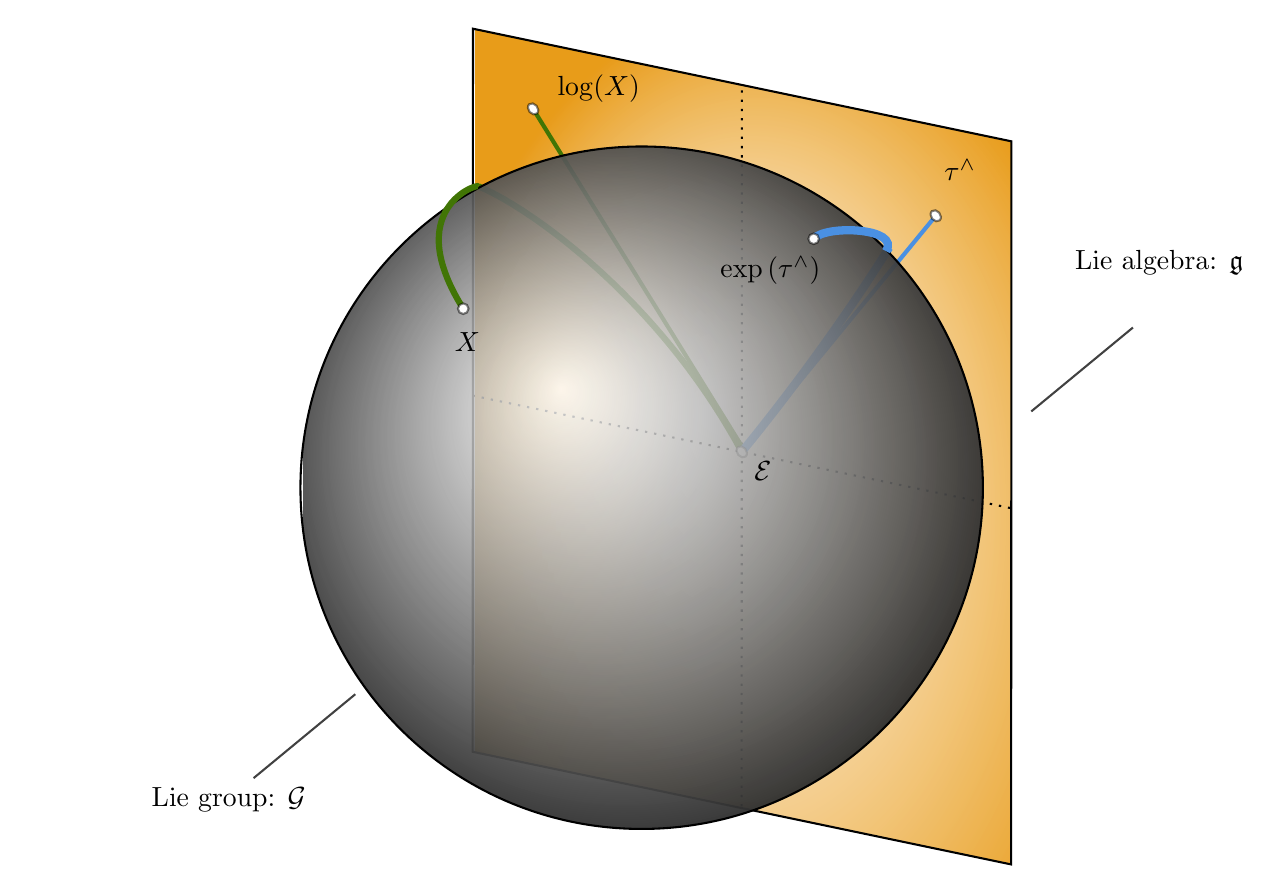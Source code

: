 

  
\tikzset {_jmsm729mj/.code = {\pgfsetadditionalshadetransform{ \pgftransformshift{\pgfpoint{93.13 bp } { -137.35 bp }  }  \pgftransformscale{1.34 }  }}}
\pgfdeclareradialshading{_8sko6kt84}{\pgfpoint{-72bp}{104bp}}{rgb(0bp)=(1,1,1);
rgb(0bp)=(1,1,1);
rgb(25bp)=(0.91,0.61,0.1);
rgb(400bp)=(0.91,0.61,0.1)}
\tikzset{_yiw1oumd4/.code = {\pgfsetadditionalshadetransform{\pgftransformshift{\pgfpoint{93.13 bp } { -137.35 bp }  }  \pgftransformscale{1.34 } }}}
\pgfdeclareradialshading{_y57ef5e1g} { \pgfpoint{-72bp} {104bp}} {color(0bp)=(transparent!30);
color(0bp)=(transparent!30);
color(25bp)=(transparent!0);
color(400bp)=(transparent!0)} 
\pgfdeclarefading{_lx5z7qith}{\tikz \fill[shading=_y57ef5e1g,_yiw1oumd4] (0,0) rectangle (50bp,50bp); } 

  
\tikzset {_879b6dsfq/.code = {\pgfsetadditionalshadetransform{ \pgftransformshift{\pgfpoint{89.1 bp } { -108.9 bp }  }  \pgftransformscale{1.32 }  }}}
\pgfdeclareradialshading{_e7vis4j3s}{\pgfpoint{-72bp}{88bp}}{rgb(0bp)=(1,1,1);
rgb(0bp)=(1,1,1);
rgb(25bp)=(0,0,0);
rgb(400bp)=(0,0,0)}
\tikzset{_3cawtc865/.code = {\pgfsetadditionalshadetransform{\pgftransformshift{\pgfpoint{89.1 bp } { -108.9 bp }  }  \pgftransformscale{1.32 } }}}
\pgfdeclareradialshading{_pd3ohohac} { \pgfpoint{-72bp} {88bp}} {color(0bp)=(transparent!20);
color(0bp)=(transparent!20);
color(25bp)=(transparent!0);
color(400bp)=(transparent!0)} 
\pgfdeclarefading{_7jgwsktie}{\tikz \fill[shading=_pd3ohohac,_3cawtc865] (0,0) rectangle (50bp,50bp); } 
\tikzset{every picture/.style={line width=0.75pt}} %

\begin{tikzpicture}[x=0.75pt,y=0.75pt,yscale=-1,xscale=1]

\path  [shading=_8sko6kt84,_jmsm729mj,path fading= _lx5z7qith ,fading transform={xshift=2}] (255.7,22.03) -- (515.12,76.29) -- (514.98,424.67) -- (255.55,370.4) -- cycle ; %
 \draw  [color={rgb, 255:red, 0; green, 0; blue, 0 }  ,draw opacity=1 ][line width=0.75]  (255.7,22.03) -- (515.12,76.29) -- (514.98,424.67) -- (255.55,370.4) -- cycle ; %

\draw  [dash pattern={on 0.84pt off 2.51pt}]  (255.49,198.77) -- (514.92,253.03) ;
\draw  [dash pattern={on 0.84pt off 2.51pt}]  (385.28,51.71) -- (385.14,400.09) ;
\draw [color={rgb, 255:red, 65; green, 117; blue, 5 }  ,draw opacity=1 ][line width=2.25]    (385.21,225.9) .. controls (346.05,152.86) and (283.06,108.1) .. (258.33,98) ;
\draw [color={rgb, 255:red, 65; green, 117; blue, 5 }  ,draw opacity=1 ][line width=1.5]    (385.34,223.35) -- (284.66,60.65) ;
\draw [color={rgb, 255:red, 74; green, 144; blue, 226 }  ,draw opacity=1 ][line width=3]    (385.21,225.9) .. controls (423.53,179.2) and (451.57,135.24) .. (456.14,127.53) ;
\draw [color={rgb, 255:red, 74; green, 144; blue, 226 }  ,draw opacity=1 ][line width=1.5]    (385.21,225.9) -- (478.66,112.15) ;
\draw [color={rgb, 255:red, 65; green, 65; blue, 65 }  ,draw opacity=1 ]   (199,342.67) -- (150,383.09) ;
\draw  [color={rgb, 255:red, 0; green, 0; blue, 0 }  ,draw opacity=0.5 ][fill={rgb, 255:red, 255; green, 255; blue, 255 }  ,fill opacity=1 ] (382.71,225.38) .. controls (382.63,223.92) and (383.69,222.97) .. (385.07,223.26) .. controls (386.45,223.55) and (387.63,224.97) .. (387.71,226.42) .. controls (387.78,227.88) and (386.73,228.83) .. (385.35,228.54) .. controls (383.97,228.25) and (382.78,226.83) .. (382.71,225.38) -- cycle ;
\draw  [color={rgb, 255:red, 0; green, 0; blue, 0 }  ,draw opacity=0.5 ][fill={rgb, 255:red, 255; green, 255; blue, 255 }  ,fill opacity=1 ] (282.16,60.13) .. controls (282.08,58.67) and (283.14,57.73) .. (284.52,58.02) .. controls (285.9,58.3) and (287.08,59.72) .. (287.16,61.17) .. controls (287.23,62.63) and (286.18,63.58) .. (284.8,63.29) .. controls (283.42,63) and (282.23,61.59) .. (282.16,60.13) -- cycle ;
\draw [color={rgb, 255:red, 65; green, 65; blue, 65 }  ,draw opacity=1 ]   (573.67,166) -- (524.67,206.43) ;
\draw  [color={rgb, 255:red, 0; green, 0; blue, 0 }  ,draw opacity=0.5 ][fill={rgb, 255:red, 255; green, 255; blue, 255 }  ,fill opacity=1 ] (476.16,111.63) .. controls (476.08,110.17) and (477.14,109.23) .. (478.52,109.52) .. controls (479.9,109.8) and (481.08,111.22) .. (481.16,112.67) .. controls (481.23,114.13) and (480.18,115.08) .. (478.8,114.79) .. controls (477.42,114.5) and (476.23,113.09) .. (476.16,111.63) -- cycle ;
\path  [shading=_e7vis4j3s,_879b6dsfq,path fading= _7jgwsktie ,fading transform={xshift=2}] (172.57,243.17) .. controls (172.57,152.38) and (246.17,78.77) .. (336.97,78.77) .. controls (427.77,78.77) and (501.37,152.38) .. (501.37,243.17) .. controls (501.37,333.97) and (427.77,407.58) .. (336.97,407.58) .. controls (246.17,407.58) and (172.57,333.97) .. (172.57,243.17) -- cycle ; %
 \draw   (172.57,243.17) .. controls (172.57,152.38) and (246.17,78.77) .. (336.97,78.77) .. controls (427.77,78.77) and (501.37,152.38) .. (501.37,243.17) .. controls (501.37,333.97) and (427.77,407.58) .. (336.97,407.58) .. controls (246.17,407.58) and (172.57,333.97) .. (172.57,243.17) -- cycle ; %

\draw [color={rgb, 255:red, 74; green, 144; blue, 226 }  ,draw opacity=1 ][line width=3]    (454.67,129.17) .. controls (462,117.83) and (425.5,116.42) .. (419.86,123.24) ;
\draw [color={rgb, 255:red, 65; green, 117; blue, 5 }  ,draw opacity=1 ][line width=2.25]    (258.33,98) .. controls (258,96.42) and (220.85,108.9) .. (251,156.92) ;
\draw  [color={rgb, 255:red, 0; green, 0; blue, 0 }  ,draw opacity=0.5 ][fill={rgb, 255:red, 255; green, 255; blue, 255 }  ,fill opacity=1 ] (248.45,156.92) .. controls (248.45,155.51) and (249.59,154.37) .. (251,154.37) .. controls (252.41,154.37) and (253.55,155.51) .. (253.55,156.92) .. controls (253.55,158.33) and (252.41,159.48) .. (251,159.48) .. controls (249.59,159.48) and (248.45,158.33) .. (248.45,156.92) -- cycle ;
\draw  [color={rgb, 255:red, 0; green, 0; blue, 0 }  ,draw opacity=0.5 ][fill={rgb, 255:red, 255; green, 255; blue, 255 }  ,fill opacity=1 ] (417.3,123.24) .. controls (417.3,121.83) and (418.45,120.69) .. (419.86,120.69) .. controls (421.27,120.69) and (422.41,121.83) .. (422.41,123.24) .. controls (422.41,124.65) and (421.27,125.79) .. (419.86,125.79) .. controls (418.45,125.79) and (417.3,124.65) .. (417.3,123.24) -- cycle ;

\draw (481.33,83.77) node [anchor=north west][inner sep=0.75pt]    {$\tau ^{\land }$};
\draw (373.45,130.22) node [anchor=north west][inner sep=0.75pt]    {$\exp\left( \tau ^{\land }\right)$};
\draw (544.29,127.5) node [anchor=north west][inner sep=0.75pt]   [align=left] {Lie algebra: $\displaystyle \mathfrak{g}$};
\draw (99.43,385.93) node [anchor=north west][inner sep=0.75pt]   [align=left] {Lie group: $\displaystyle \mathcal{G}$};
\draw (389.76,228.9) node [anchor=north west][inner sep=0.75pt]   [align=left] {$\displaystyle \mathcal{E}$};
\draw (245.53,166.87) node [anchor=north west][inner sep=0.75pt]    {$X$};
\draw (294.93,42.66) node [anchor=north west][inner sep=0.75pt]   [align=left] {$\displaystyle \log( X)$};


\end{tikzpicture}